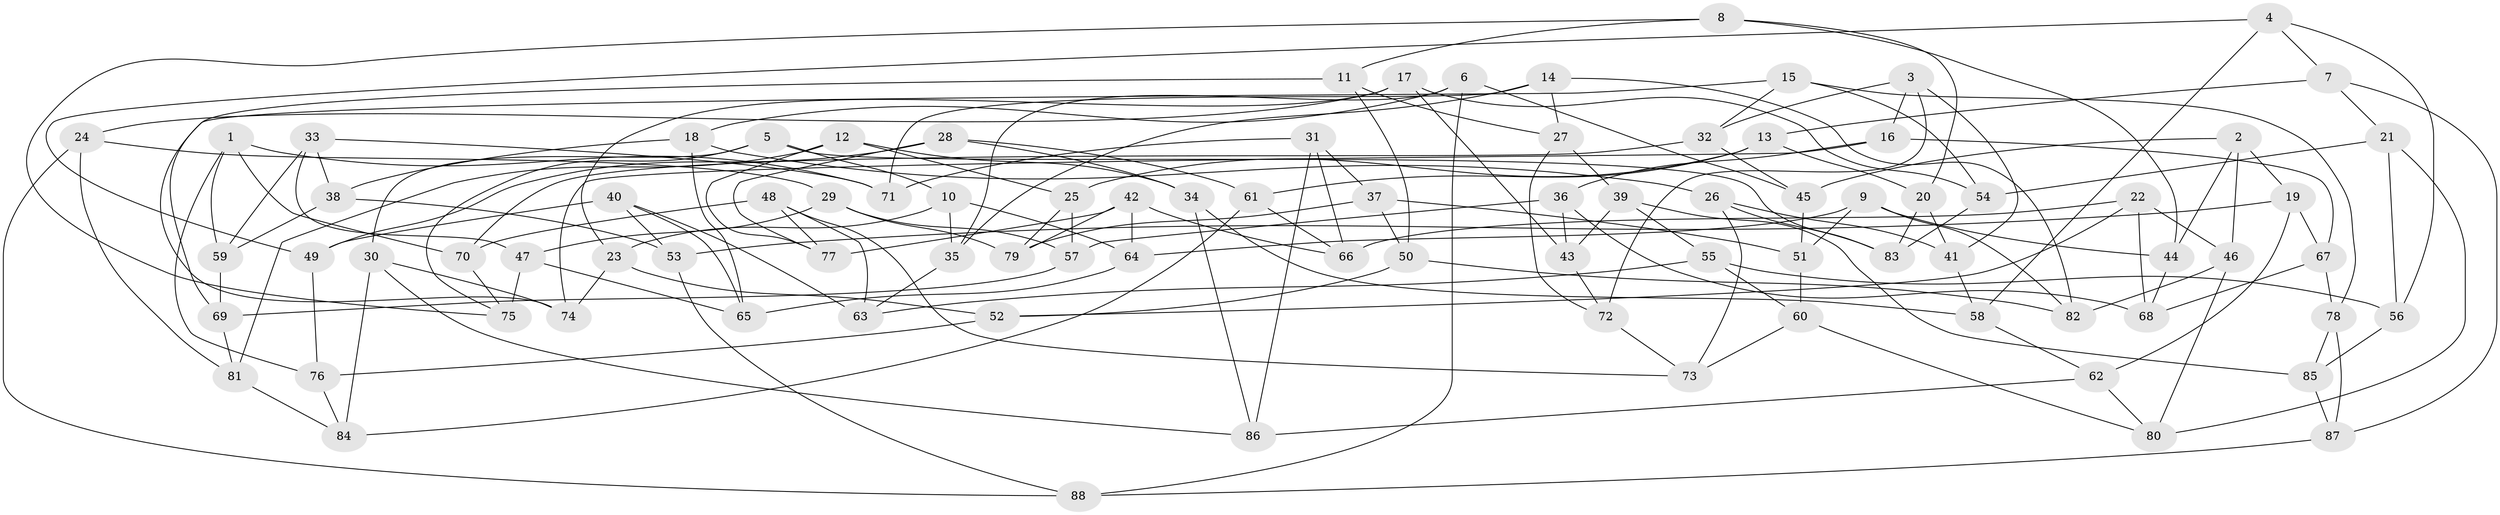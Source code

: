 // Generated by graph-tools (version 1.1) at 2025/11/02/27/25 16:11:49]
// undirected, 88 vertices, 176 edges
graph export_dot {
graph [start="1"]
  node [color=gray90,style=filled];
  1;
  2;
  3;
  4;
  5;
  6;
  7;
  8;
  9;
  10;
  11;
  12;
  13;
  14;
  15;
  16;
  17;
  18;
  19;
  20;
  21;
  22;
  23;
  24;
  25;
  26;
  27;
  28;
  29;
  30;
  31;
  32;
  33;
  34;
  35;
  36;
  37;
  38;
  39;
  40;
  41;
  42;
  43;
  44;
  45;
  46;
  47;
  48;
  49;
  50;
  51;
  52;
  53;
  54;
  55;
  56;
  57;
  58;
  59;
  60;
  61;
  62;
  63;
  64;
  65;
  66;
  67;
  68;
  69;
  70;
  71;
  72;
  73;
  74;
  75;
  76;
  77;
  78;
  79;
  80;
  81;
  82;
  83;
  84;
  85;
  86;
  87;
  88;
  1 -- 71;
  1 -- 59;
  1 -- 76;
  1 -- 70;
  2 -- 45;
  2 -- 46;
  2 -- 44;
  2 -- 19;
  3 -- 72;
  3 -- 32;
  3 -- 41;
  3 -- 16;
  4 -- 56;
  4 -- 58;
  4 -- 7;
  4 -- 49;
  5 -- 10;
  5 -- 83;
  5 -- 75;
  5 -- 30;
  6 -- 35;
  6 -- 88;
  6 -- 45;
  6 -- 18;
  7 -- 87;
  7 -- 21;
  7 -- 13;
  8 -- 44;
  8 -- 75;
  8 -- 11;
  8 -- 20;
  9 -- 51;
  9 -- 82;
  9 -- 64;
  9 -- 44;
  10 -- 35;
  10 -- 64;
  10 -- 23;
  11 -- 50;
  11 -- 27;
  11 -- 74;
  12 -- 34;
  12 -- 25;
  12 -- 81;
  12 -- 77;
  13 -- 61;
  13 -- 20;
  13 -- 25;
  14 -- 27;
  14 -- 35;
  14 -- 82;
  14 -- 71;
  15 -- 32;
  15 -- 69;
  15 -- 78;
  15 -- 54;
  16 -- 67;
  16 -- 36;
  16 -- 74;
  17 -- 24;
  17 -- 43;
  17 -- 23;
  17 -- 54;
  18 -- 65;
  18 -- 26;
  18 -- 38;
  19 -- 53;
  19 -- 67;
  19 -- 62;
  20 -- 83;
  20 -- 41;
  21 -- 54;
  21 -- 56;
  21 -- 80;
  22 -- 52;
  22 -- 46;
  22 -- 66;
  22 -- 68;
  23 -- 52;
  23 -- 74;
  24 -- 88;
  24 -- 81;
  24 -- 29;
  25 -- 57;
  25 -- 79;
  26 -- 41;
  26 -- 83;
  26 -- 73;
  27 -- 72;
  27 -- 39;
  28 -- 49;
  28 -- 34;
  28 -- 77;
  28 -- 61;
  29 -- 47;
  29 -- 57;
  29 -- 79;
  30 -- 84;
  30 -- 86;
  30 -- 74;
  31 -- 37;
  31 -- 86;
  31 -- 71;
  31 -- 66;
  32 -- 70;
  32 -- 45;
  33 -- 59;
  33 -- 71;
  33 -- 47;
  33 -- 38;
  34 -- 86;
  34 -- 58;
  35 -- 63;
  36 -- 57;
  36 -- 43;
  36 -- 68;
  37 -- 79;
  37 -- 51;
  37 -- 50;
  38 -- 59;
  38 -- 53;
  39 -- 43;
  39 -- 85;
  39 -- 55;
  40 -- 65;
  40 -- 53;
  40 -- 49;
  40 -- 63;
  41 -- 58;
  42 -- 79;
  42 -- 66;
  42 -- 77;
  42 -- 64;
  43 -- 72;
  44 -- 68;
  45 -- 51;
  46 -- 80;
  46 -- 82;
  47 -- 65;
  47 -- 75;
  48 -- 63;
  48 -- 70;
  48 -- 73;
  48 -- 77;
  49 -- 76;
  50 -- 82;
  50 -- 52;
  51 -- 60;
  52 -- 76;
  53 -- 88;
  54 -- 83;
  55 -- 63;
  55 -- 60;
  55 -- 56;
  56 -- 85;
  57 -- 69;
  58 -- 62;
  59 -- 69;
  60 -- 73;
  60 -- 80;
  61 -- 66;
  61 -- 84;
  62 -- 80;
  62 -- 86;
  64 -- 65;
  67 -- 78;
  67 -- 68;
  69 -- 81;
  70 -- 75;
  72 -- 73;
  76 -- 84;
  78 -- 85;
  78 -- 87;
  81 -- 84;
  85 -- 87;
  87 -- 88;
}

